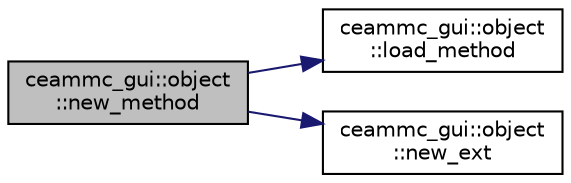 digraph "ceammc_gui::object::new_method"
{
  edge [fontname="Helvetica",fontsize="10",labelfontname="Helvetica",labelfontsize="10"];
  node [fontname="Helvetica",fontsize="10",shape=record];
  rankdir="LR";
  Node1 [label="ceammc_gui::object\l::new_method",height=0.2,width=0.4,color="black", fillcolor="grey75", style="filled" fontcolor="black"];
  Node1 -> Node2 [color="midnightblue",fontsize="10",style="solid",fontname="Helvetica"];
  Node2 [label="ceammc_gui::object\l::load_method",height=0.2,width=0.4,color="black", fillcolor="white", style="filled",URL="$classceammc__gui_1_1object.html#a60e18b8f0c6a34ab8823ffed5cc1bf2d",tooltip="DEPRECATED pd object property load method. "];
  Node1 -> Node3 [color="midnightblue",fontsize="10",style="solid",fontname="Helvetica"];
  Node3 [label="ceammc_gui::object\l::new_ext",height=0.2,width=0.4,color="black", fillcolor="white", style="filled",URL="$classceammc__gui_1_1object.html#aa96f5321f69e2c8ce64c6b27b7716025",tooltip="&quot;extension&quot;: pd object (instance) initialization "];
}
